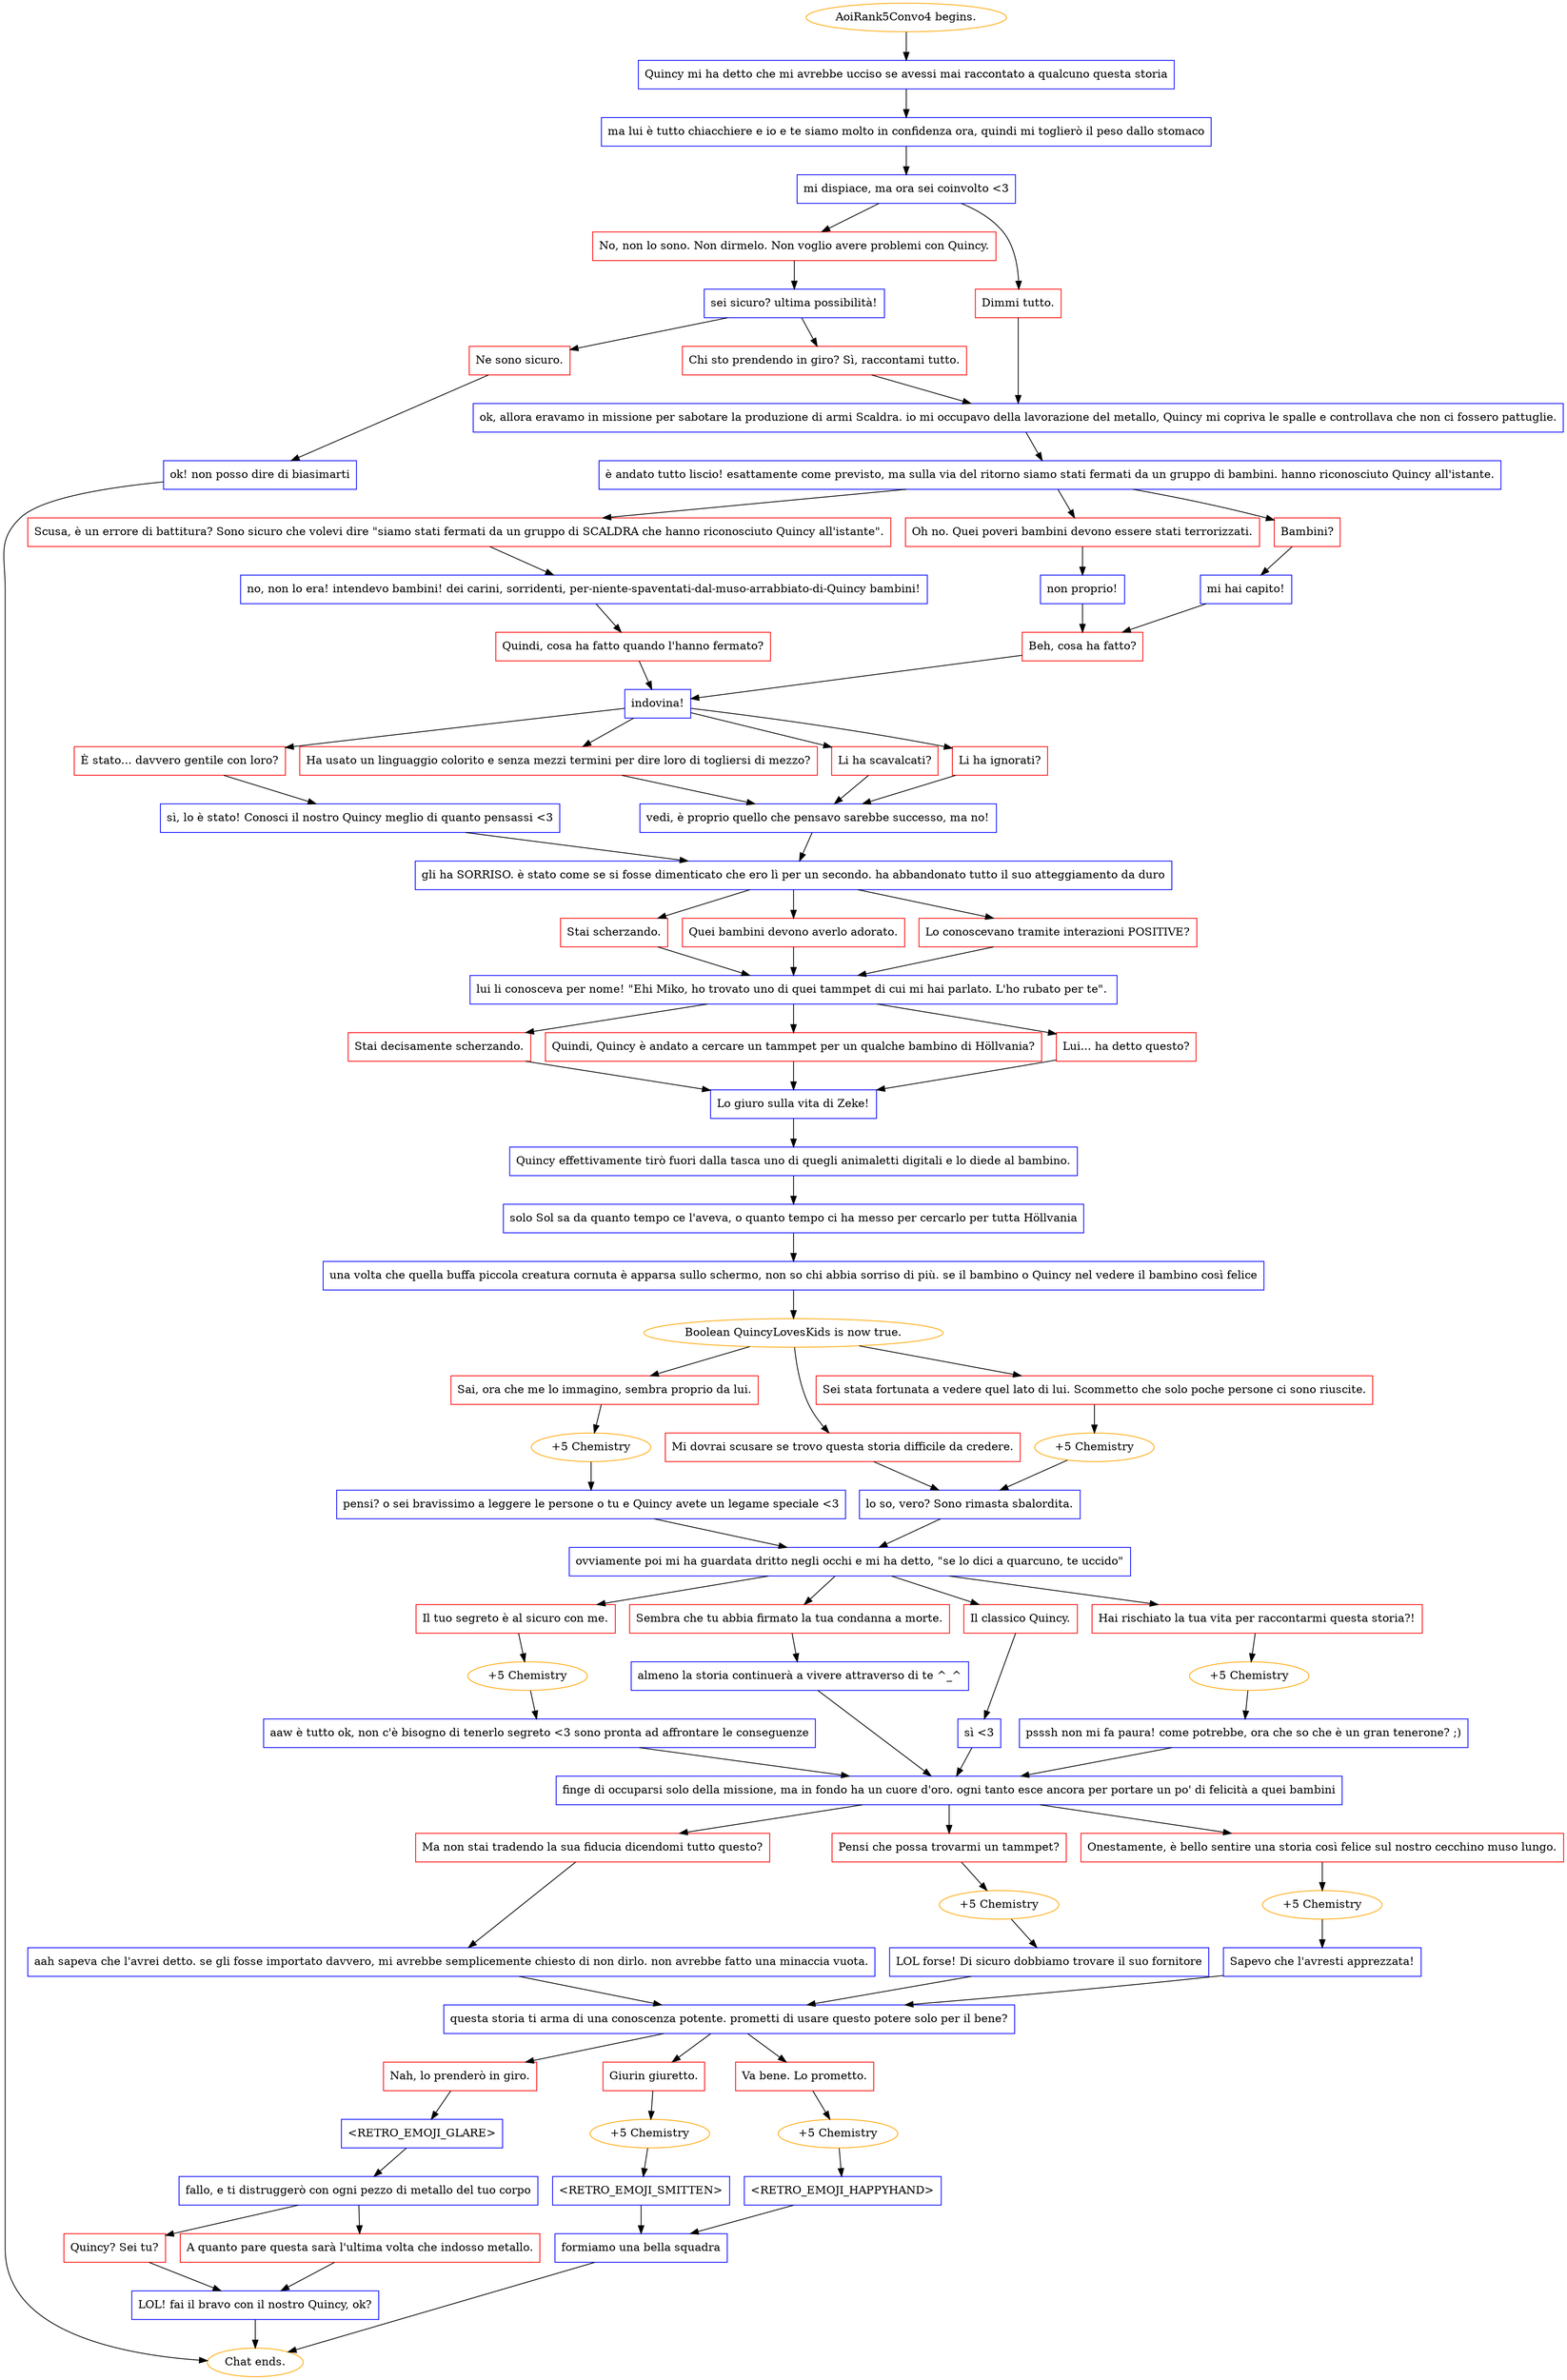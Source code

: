digraph {
	"AoiRank5Convo4 begins." [color=orange];
		"AoiRank5Convo4 begins." -> j183663565;
	j183663565 [label="Quincy mi ha detto che mi avrebbe ucciso se avessi mai raccontato a qualcuno questa storia",shape=box,color=blue];
		j183663565 -> j1963159023;
	j1963159023 [label="ma lui è tutto chiacchiere e io e te siamo molto in confidenza ora, quindi mi toglierò il peso dallo stomaco",shape=box,color=blue];
		j1963159023 -> j4162216685;
	j4162216685 [label="mi dispiace, ma ora sei coinvolto <3",shape=box,color=blue];
		j4162216685 -> j2909862278;
		j4162216685 -> j1330398834;
	j2909862278 [label="No, non lo sono. Non dirmelo. Non voglio avere problemi con Quincy.",shape=box,color=red];
		j2909862278 -> j869382917;
	j1330398834 [label="Dimmi tutto.",shape=box,color=red];
		j1330398834 -> j3591819578;
	j869382917 [label="sei sicuro? ultima possibilità!",shape=box,color=blue];
		j869382917 -> j173477713;
		j869382917 -> j1855569677;
	j3591819578 [label="ok, allora eravamo in missione per sabotare la produzione di armi Scaldra. io mi occupavo della lavorazione del metallo, Quincy mi copriva le spalle e controllava che non ci fossero pattuglie.",shape=box,color=blue];
		j3591819578 -> j3123316620;
	j173477713 [label="Chi sto prendendo in giro? Sì, raccontami tutto.",shape=box,color=red];
		j173477713 -> j3591819578;
	j1855569677 [label="Ne sono sicuro.",shape=box,color=red];
		j1855569677 -> j56699329;
	j3123316620 [label="è andato tutto liscio! esattamente come previsto, ma sulla via del ritorno siamo stati fermati da un gruppo di bambini. hanno riconosciuto Quincy all'istante.",shape=box,color=blue];
		j3123316620 -> j1174214282;
		j3123316620 -> j2444978139;
		j3123316620 -> j1324611297;
	j56699329 [label="ok! non posso dire di biasimarti",shape=box,color=blue];
		j56699329 -> "Chat ends.";
	j1174214282 [label="Scusa, è un errore di battitura? Sono sicuro che volevi dire \"siamo stati fermati da un gruppo di SCALDRA che hanno riconosciuto Quincy all'istante\".",shape=box,color=red];
		j1174214282 -> j1029262696;
	j2444978139 [label="Oh no. Quei poveri bambini devono essere stati terrorizzati.",shape=box,color=red];
		j2444978139 -> j4001794853;
	j1324611297 [label="Bambini?",shape=box,color=red];
		j1324611297 -> j3974176055;
	"Chat ends." [color=orange];
	j1029262696 [label="no, non lo era! intendevo bambini! dei carini, sorridenti, per-niente-spaventati-dal-muso-arrabbiato-di-Quincy bambini!",shape=box,color=blue];
		j1029262696 -> j3880746800;
	j4001794853 [label="non proprio!",shape=box,color=blue];
		j4001794853 -> j968543582;
	j3974176055 [label="mi hai capito!",shape=box,color=blue];
		j3974176055 -> j968543582;
	j3880746800 [label="Quindi, cosa ha fatto quando l'hanno fermato?",shape=box,color=red];
		j3880746800 -> j3033203069;
	j968543582 [label="Beh, cosa ha fatto?",shape=box,color=red];
		j968543582 -> j3033203069;
	j3033203069 [label="indovina!",shape=box,color=blue];
		j3033203069 -> j3017029537;
		j3033203069 -> j4140613162;
		j3033203069 -> j1167818293;
		j3033203069 -> j2722304807;
	j3017029537 [label="Ha usato un linguaggio colorito e senza mezzi termini per dire loro di togliersi di mezzo?",shape=box,color=red];
		j3017029537 -> j148501837;
	j4140613162 [label="Li ha scavalcati?",shape=box,color=red];
		j4140613162 -> j148501837;
	j1167818293 [label="Li ha ignorati?",shape=box,color=red];
		j1167818293 -> j148501837;
	j2722304807 [label="È stato... davvero gentile con loro?",shape=box,color=red];
		j2722304807 -> j622978271;
	j148501837 [label="vedi, è proprio quello che pensavo sarebbe successo, ma no!",shape=box,color=blue];
		j148501837 -> j1690464197;
	j622978271 [label="sì, lo è stato! Conosci il nostro Quincy meglio di quanto pensassi <3",shape=box,color=blue];
		j622978271 -> j1690464197;
	j1690464197 [label="gli ha SORRISO. è stato come se si fosse dimenticato che ero lì per un secondo. ha abbandonato tutto il suo atteggiamento da duro",shape=box,color=blue];
		j1690464197 -> j3770767909;
		j1690464197 -> j3355043215;
		j1690464197 -> j4293510022;
	j3770767909 [label="Quei bambini devono averlo adorato.",shape=box,color=red];
		j3770767909 -> j3590238901;
	j3355043215 [label="Lo conoscevano tramite interazioni POSITIVE?",shape=box,color=red];
		j3355043215 -> j3590238901;
	j4293510022 [label="Stai scherzando.",shape=box,color=red];
		j4293510022 -> j3590238901;
	j3590238901 [label="lui li conosceva per nome! \"Ehi Miko, ho trovato uno di quei tammpet di cui mi hai parlato. L'ho rubato per te\". ",shape=box,color=blue];
		j3590238901 -> j2070997582;
		j3590238901 -> j3633043504;
		j3590238901 -> j825547893;
	j2070997582 [label="Quindi, Quincy è andato a cercare un tammpet per un qualche bambino di Höllvania?",shape=box,color=red];
		j2070997582 -> j332129098;
	j3633043504 [label="Lui... ha detto questo?",shape=box,color=red];
		j3633043504 -> j332129098;
	j825547893 [label="Stai decisamente scherzando.",shape=box,color=red];
		j825547893 -> j332129098;
	j332129098 [label="Lo giuro sulla vita di Zeke!",shape=box,color=blue];
		j332129098 -> j1856047574;
	j1856047574 [label="Quincy effettivamente tirò fuori dalla tasca uno di quegli animaletti digitali e lo diede al bambino.",shape=box,color=blue];
		j1856047574 -> j2016540253;
	j2016540253 [label="solo Sol sa da quanto tempo ce l'aveva, o quanto tempo ci ha messo per cercarlo per tutta Höllvania",shape=box,color=blue];
		j2016540253 -> j3713393480;
	j3713393480 [label="una volta che quella buffa piccola creatura cornuta è apparsa sullo schermo, non so chi abbia sorriso di più. se il bambino o Quincy nel vedere il bambino così felice",shape=box,color=blue];
		j3713393480 -> j1788467663;
	j1788467663 [label="Boolean QuincyLovesKids is now true.",color=orange];
		j1788467663 -> j1675290833;
		j1788467663 -> j1601118710;
		j1788467663 -> j218499307;
	j1675290833 [label="Sai, ora che me lo immagino, sembra proprio da lui.",shape=box,color=red];
		j1675290833 -> j3823910465;
	j1601118710 [label="Mi dovrai scusare se trovo questa storia difficile da credere.",shape=box,color=red];
		j1601118710 -> j2753817392;
	j218499307 [label="Sei stata fortunata a vedere quel lato di lui. Scommetto che solo poche persone ci sono riuscite.",shape=box,color=red];
		j218499307 -> j3616740882;
	j3823910465 [label="+5 Chemistry",color=orange];
		j3823910465 -> j3471317589;
	j2753817392 [label="lo so, vero? Sono rimasta sbalordita.",shape=box,color=blue];
		j2753817392 -> j4054908299;
	j3616740882 [label="+5 Chemistry",color=orange];
		j3616740882 -> j2753817392;
	j3471317589 [label="pensi? o sei bravissimo a leggere le persone o tu e Quincy avete un legame speciale <3",shape=box,color=blue];
		j3471317589 -> j4054908299;
	j4054908299 [label="ovviamente poi mi ha guardata dritto negli occhi e mi ha detto, \"se lo dici a quarcuno, te uccido\"",shape=box,color=blue];
		j4054908299 -> j3527100515;
		j4054908299 -> j1038385206;
		j4054908299 -> j3970133630;
		j4054908299 -> j3532213112;
	j3527100515 [label="Il classico Quincy.",shape=box,color=red];
		j3527100515 -> j661401367;
	j1038385206 [label="Hai rischiato la tua vita per raccontarmi questa storia?!",shape=box,color=red];
		j1038385206 -> j1313083714;
	j3970133630 [label="Il tuo segreto è al sicuro con me.",shape=box,color=red];
		j3970133630 -> j549720450;
	j3532213112 [label="Sembra che tu abbia firmato la tua condanna a morte.",shape=box,color=red];
		j3532213112 -> j1331051707;
	j661401367 [label="sì <3",shape=box,color=blue];
		j661401367 -> j435670387;
	j1313083714 [label="+5 Chemistry",color=orange];
		j1313083714 -> j367424721;
	j549720450 [label="+5 Chemistry",color=orange];
		j549720450 -> j1804751261;
	j1331051707 [label="almeno la storia continuerà a vivere attraverso di te ^_^",shape=box,color=blue];
		j1331051707 -> j435670387;
	j435670387 [label="finge di occuparsi solo della missione, ma in fondo ha un cuore d'oro. ogni tanto esce ancora per portare un po' di felicità a quei bambini",shape=box,color=blue];
		j435670387 -> j4173454882;
		j435670387 -> j3015783328;
		j435670387 -> j571640474;
	j367424721 [label="psssh non mi fa paura! come potrebbe, ora che so che è un gran tenerone? ;)",shape=box,color=blue];
		j367424721 -> j435670387;
	j1804751261 [label="aaw è tutto ok, non c'è bisogno di tenerlo segreto <3 sono pronta ad affrontare le conseguenze",shape=box,color=blue];
		j1804751261 -> j435670387;
	j4173454882 [label="Pensi che possa trovarmi un tammpet?",shape=box,color=red];
		j4173454882 -> j3640475308;
	j3015783328 [label="Onestamente, è bello sentire una storia così felice sul nostro cecchino muso lungo.",shape=box,color=red];
		j3015783328 -> j580148432;
	j571640474 [label="Ma non stai tradendo la sua fiducia dicendomi tutto questo?",shape=box,color=red];
		j571640474 -> j1455194976;
	j3640475308 [label="+5 Chemistry",color=orange];
		j3640475308 -> j3321956631;
	j580148432 [label="+5 Chemistry",color=orange];
		j580148432 -> j4162565960;
	j1455194976 [label="aah sapeva che l'avrei detto. se gli fosse importato davvero, mi avrebbe semplicemente chiesto di non dirlo. non avrebbe fatto una minaccia vuota.",shape=box,color=blue];
		j1455194976 -> j1427241909;
	j3321956631 [label="LOL forse! Di sicuro dobbiamo trovare il suo fornitore",shape=box,color=blue];
		j3321956631 -> j1427241909;
	j4162565960 [label="Sapevo che l'avresti apprezzata!",shape=box,color=blue];
		j4162565960 -> j1427241909;
	j1427241909 [label="questa storia ti arma di una conoscenza potente. prometti di usare questo potere solo per il bene?",shape=box,color=blue];
		j1427241909 -> j1802473466;
		j1427241909 -> j2911315988;
		j1427241909 -> j662392543;
	j1802473466 [label="Va bene. Lo prometto.",shape=box,color=red];
		j1802473466 -> j4202580092;
	j2911315988 [label="Giurin giuretto.",shape=box,color=red];
		j2911315988 -> j78513378;
	j662392543 [label="Nah, lo prenderò in giro.",shape=box,color=red];
		j662392543 -> j2138002135;
	j4202580092 [label="+5 Chemistry",color=orange];
		j4202580092 -> j4075317039;
	j78513378 [label="+5 Chemistry",color=orange];
		j78513378 -> j1357994965;
	j2138002135 [label="<RETRO_EMOJI_GLARE>",shape=box,color=blue];
		j2138002135 -> j1025187562;
	j4075317039 [label="<RETRO_EMOJI_HAPPYHAND>",shape=box,color=blue];
		j4075317039 -> j2361665685;
	j1357994965 [label="<RETRO_EMOJI_SMITTEN>",shape=box,color=blue];
		j1357994965 -> j2361665685;
	j1025187562 [label="fallo, e ti distruggerò con ogni pezzo di metallo del tuo corpo",shape=box,color=blue];
		j1025187562 -> j2775021148;
		j1025187562 -> j927165743;
	j2361665685 [label="formiamo una bella squadra",shape=box,color=blue];
		j2361665685 -> "Chat ends.";
	j2775021148 [label="Quincy? Sei tu?",shape=box,color=red];
		j2775021148 -> j358099010;
	j927165743 [label="A quanto pare questa sarà l'ultima volta che indosso metallo.",shape=box,color=red];
		j927165743 -> j358099010;
	j358099010 [label="LOL! fai il bravo con il nostro Quincy, ok?",shape=box,color=blue];
		j358099010 -> "Chat ends.";
}